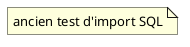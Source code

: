 {
  "sha1": "bhr7w786oc2dbob18sv3q1rgbp3scgt",
  "insertion": {
    "when": "2024-05-30T20:48:22.098Z",
    "user": "plantuml@gmail.com"
  }
}
@startuml
note "ancien test d'import SQL" as N1
@enduml
